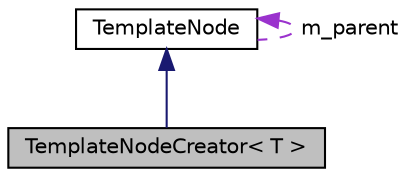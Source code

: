 digraph "TemplateNodeCreator&lt; T &gt;"
{
 // INTERACTIVE_SVG=YES
  edge [fontname="Helvetica",fontsize="10",labelfontname="Helvetica",labelfontsize="10"];
  node [fontname="Helvetica",fontsize="10",shape=record];
  Node44 [label="TemplateNodeCreator\< T \>",height=0.2,width=0.4,color="black", fillcolor="grey75", style="filled", fontcolor="black"];
  Node45 -> Node44 [dir="back",color="midnightblue",fontsize="10",style="solid",fontname="Helvetica"];
  Node45 [label="TemplateNode",height=0.2,width=0.4,color="black", fillcolor="white", style="filled",URL="$d6/d53/class_template_node.html",tooltip="Base class of all nodes in a template&#39;s AST. "];
  Node45 -> Node45 [dir="back",color="darkorchid3",fontsize="10",style="dashed",label=" m_parent" ,fontname="Helvetica"];
}

